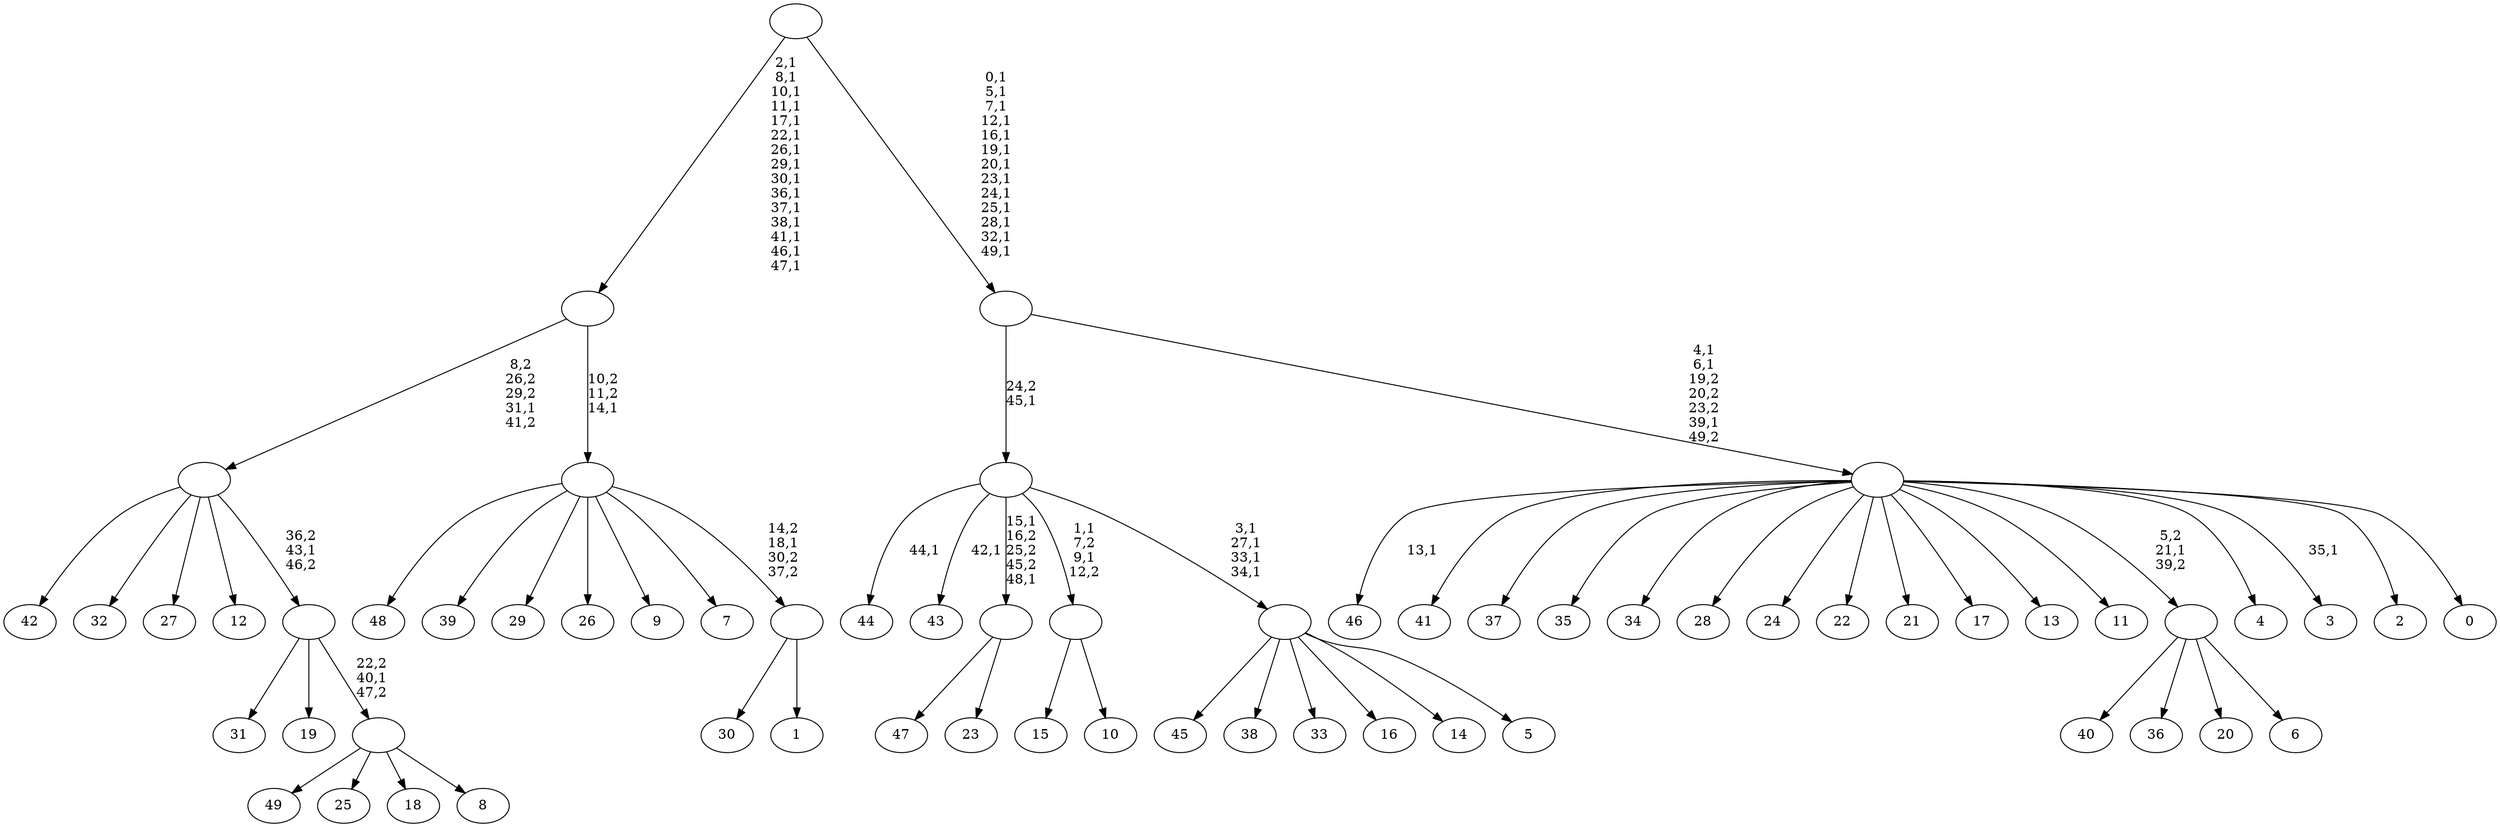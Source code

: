 digraph T {
	100 [label="49"]
	99 [label="48"]
	98 [label="47"]
	97 [label="46"]
	95 [label="45"]
	94 [label="44"]
	92 [label="43"]
	90 [label="42"]
	89 [label="41"]
	88 [label="40"]
	87 [label="39"]
	86 [label="38"]
	85 [label="37"]
	84 [label="36"]
	83 [label="35"]
	82 [label="34"]
	81 [label="33"]
	80 [label="32"]
	79 [label="31"]
	78 [label="30"]
	77 [label="29"]
	76 [label="28"]
	75 [label="27"]
	74 [label="26"]
	73 [label="25"]
	72 [label="24"]
	71 [label="23"]
	70 [label=""]
	68 [label="22"]
	67 [label="21"]
	66 [label="20"]
	65 [label="19"]
	64 [label="18"]
	63 [label="17"]
	62 [label="16"]
	61 [label="15"]
	60 [label="14"]
	59 [label="13"]
	58 [label="12"]
	57 [label="11"]
	56 [label="10"]
	55 [label=""]
	53 [label="9"]
	52 [label="8"]
	51 [label=""]
	50 [label=""]
	49 [label=""]
	48 [label="7"]
	47 [label="6"]
	46 [label=""]
	45 [label="5"]
	44 [label=""]
	40 [label=""]
	39 [label="4"]
	38 [label="3"]
	36 [label="2"]
	35 [label="1"]
	34 [label=""]
	33 [label=""]
	32 [label=""]
	17 [label="0"]
	16 [label=""]
	13 [label=""]
	0 [label=""]
	70 -> 98 [label=""]
	70 -> 71 [label=""]
	55 -> 61 [label=""]
	55 -> 56 [label=""]
	51 -> 100 [label=""]
	51 -> 73 [label=""]
	51 -> 64 [label=""]
	51 -> 52 [label=""]
	50 -> 79 [label=""]
	50 -> 65 [label=""]
	50 -> 51 [label="22,2\n40,1\n47,2"]
	49 -> 90 [label=""]
	49 -> 80 [label=""]
	49 -> 75 [label=""]
	49 -> 58 [label=""]
	49 -> 50 [label="36,2\n43,1\n46,2"]
	46 -> 88 [label=""]
	46 -> 84 [label=""]
	46 -> 66 [label=""]
	46 -> 47 [label=""]
	44 -> 95 [label=""]
	44 -> 86 [label=""]
	44 -> 81 [label=""]
	44 -> 62 [label=""]
	44 -> 60 [label=""]
	44 -> 45 [label=""]
	40 -> 44 [label="3,1\n27,1\n33,1\n34,1"]
	40 -> 55 [label="1,1\n7,2\n9,1\n12,2"]
	40 -> 70 [label="15,1\n16,2\n25,2\n45,2\n48,1"]
	40 -> 92 [label="42,1"]
	40 -> 94 [label="44,1"]
	34 -> 78 [label=""]
	34 -> 35 [label=""]
	33 -> 99 [label=""]
	33 -> 87 [label=""]
	33 -> 77 [label=""]
	33 -> 74 [label=""]
	33 -> 53 [label=""]
	33 -> 48 [label=""]
	33 -> 34 [label="14,2\n18,1\n30,2\n37,2"]
	32 -> 49 [label="8,2\n26,2\n29,2\n31,1\n41,2"]
	32 -> 33 [label="10,2\n11,2\n14,1"]
	16 -> 38 [label="35,1"]
	16 -> 97 [label="13,1"]
	16 -> 89 [label=""]
	16 -> 85 [label=""]
	16 -> 83 [label=""]
	16 -> 82 [label=""]
	16 -> 76 [label=""]
	16 -> 72 [label=""]
	16 -> 68 [label=""]
	16 -> 67 [label=""]
	16 -> 63 [label=""]
	16 -> 59 [label=""]
	16 -> 57 [label=""]
	16 -> 46 [label="5,2\n21,1\n39,2"]
	16 -> 39 [label=""]
	16 -> 36 [label=""]
	16 -> 17 [label=""]
	13 -> 16 [label="4,1\n6,1\n19,2\n20,2\n23,2\n39,1\n49,2"]
	13 -> 40 [label="24,2\n45,1"]
	0 -> 13 [label="0,1\n5,1\n7,1\n12,1\n16,1\n19,1\n20,1\n23,1\n24,1\n25,1\n28,1\n32,1\n49,1"]
	0 -> 32 [label="2,1\n8,1\n10,1\n11,1\n17,1\n22,1\n26,1\n29,1\n30,1\n36,1\n37,1\n38,1\n41,1\n46,1\n47,1"]
}
